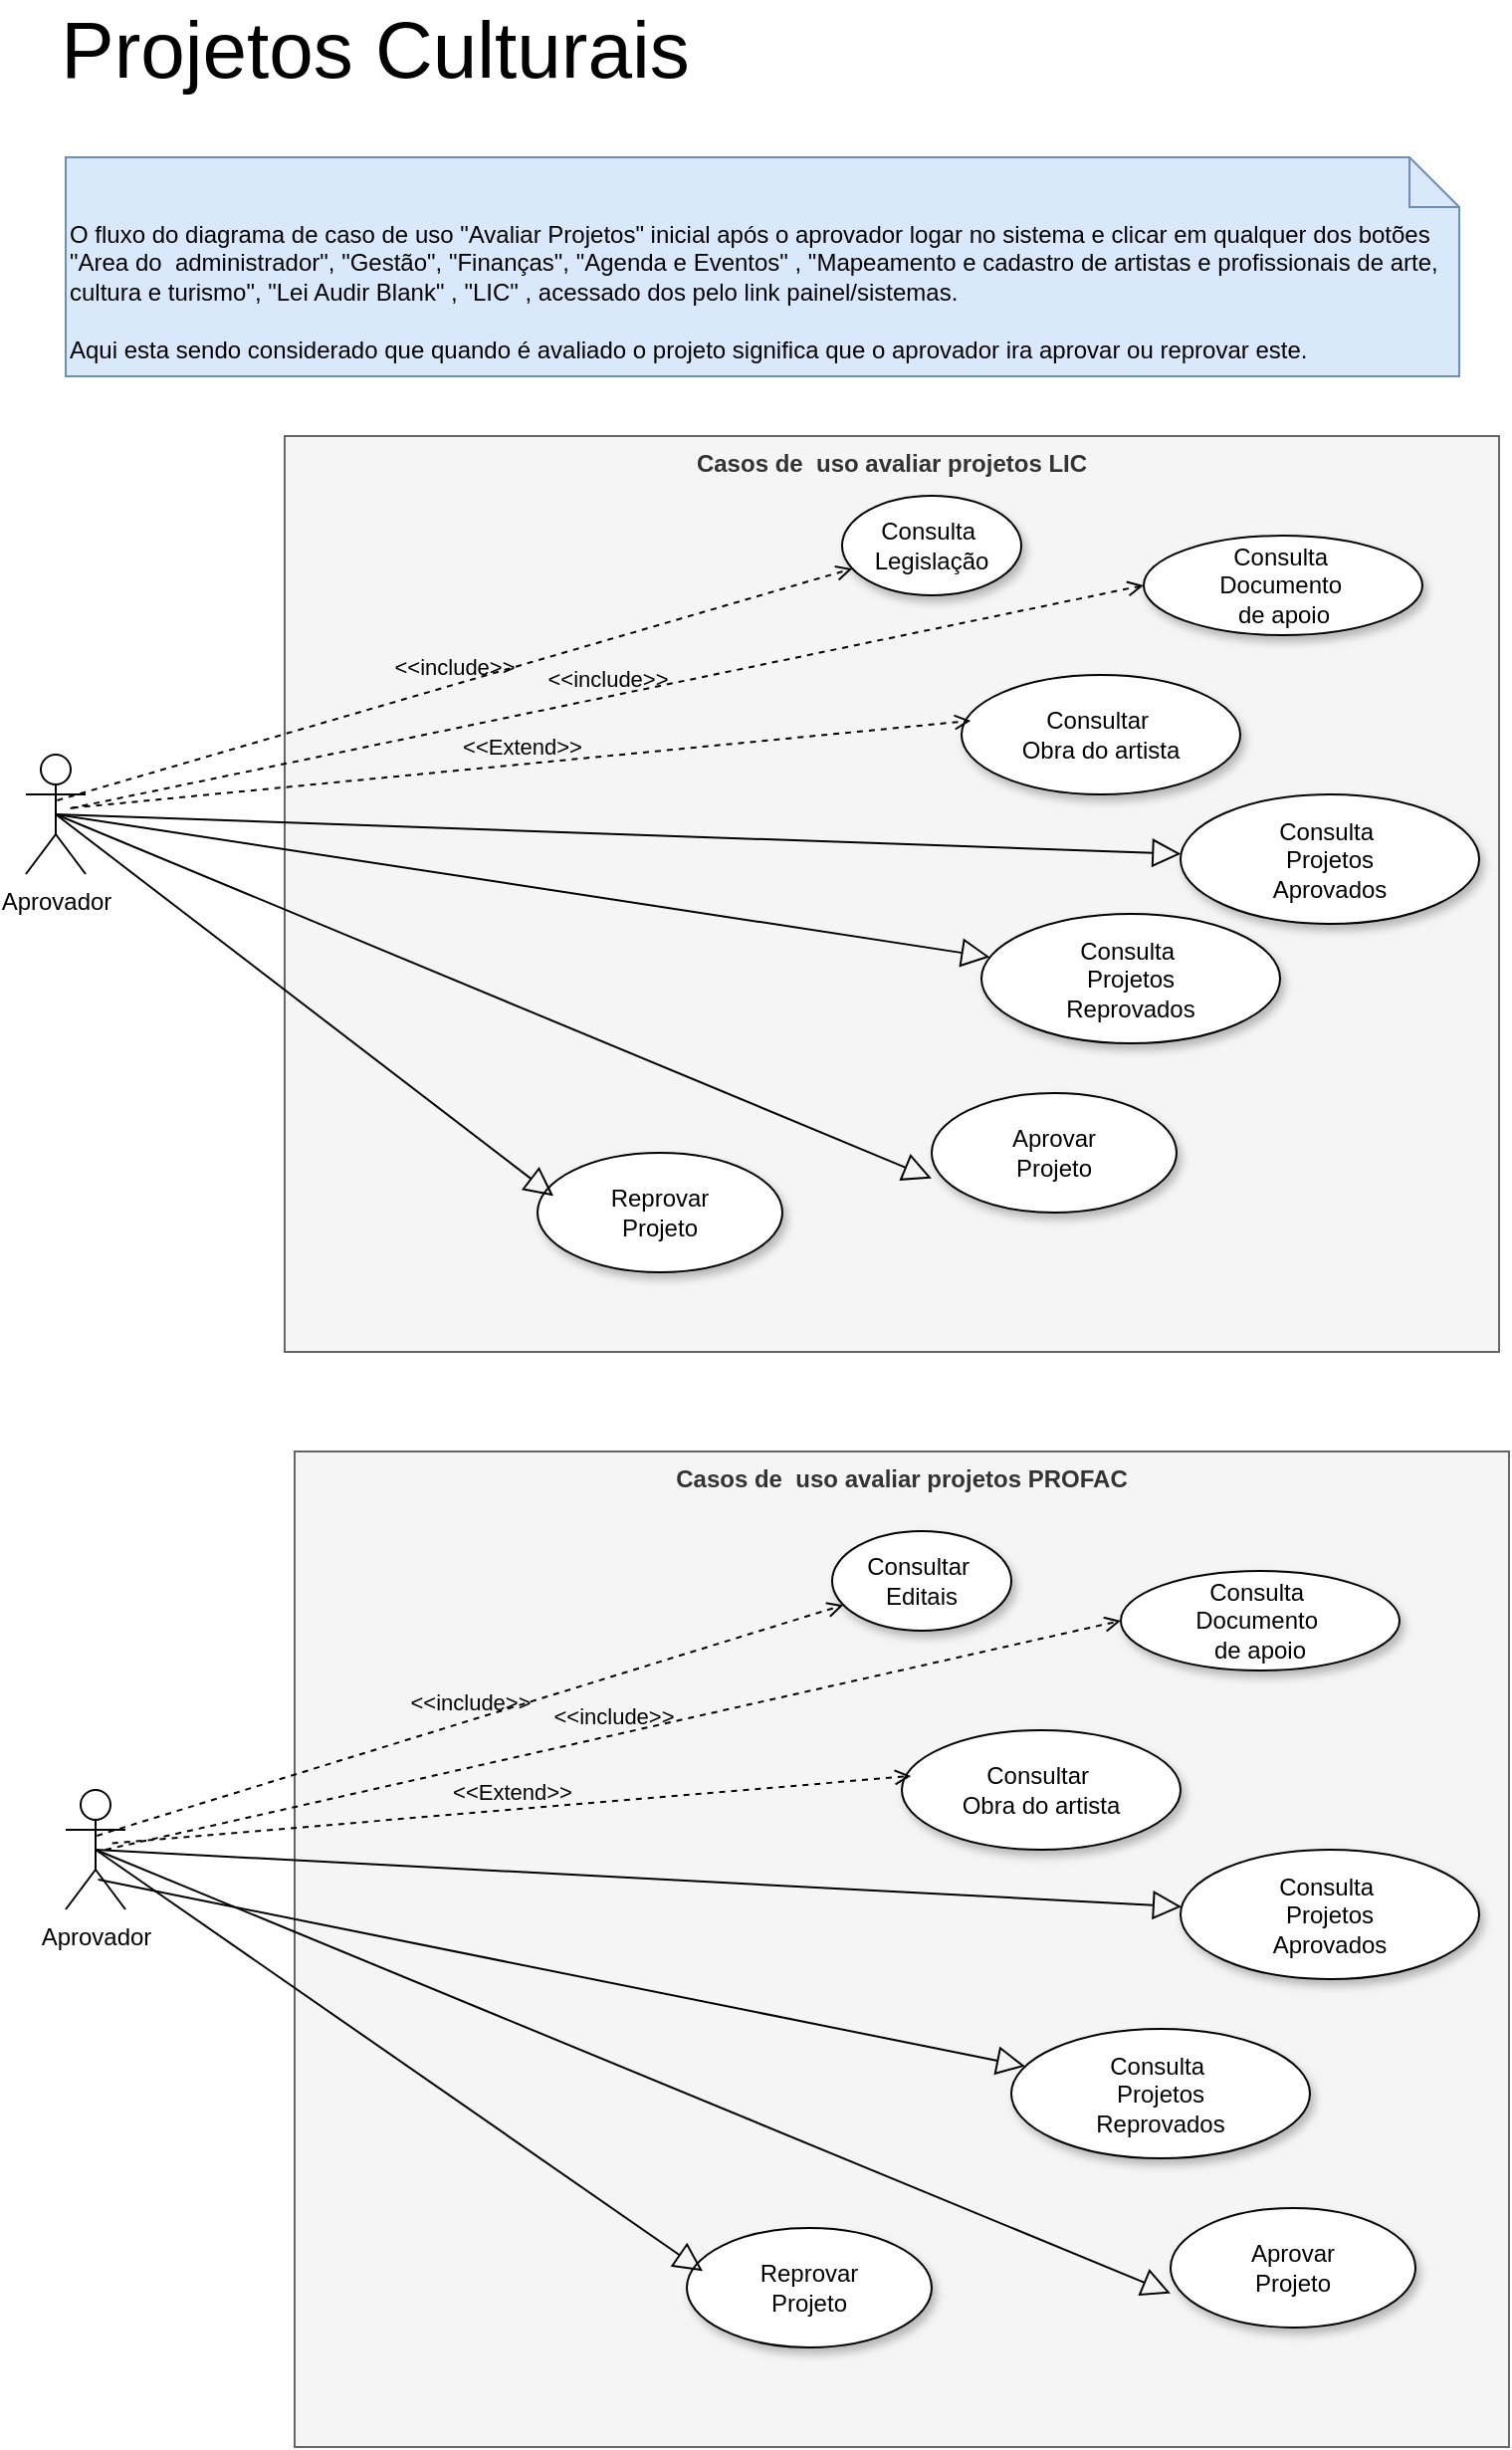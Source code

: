 <mxfile version="21.1.2" type="github">
  <diagram name="Página-1" id="rkHG6nmuOjkpt8-TUzvK">
    <mxGraphModel dx="2688" dy="477" grid="1" gridSize="10" guides="1" tooltips="1" connect="1" arrows="1" fold="1" page="1" pageScale="1" pageWidth="827" pageHeight="1169" math="0" shadow="0">
      <root>
        <mxCell id="0" />
        <mxCell id="1" parent="0" />
        <mxCell id="nVL4J-MFMbPPPKdqbXxZ-2" value="&lt;span style=&quot;font-size: 40px;&quot;&gt;Projetos Culturais&lt;/span&gt;" style="text;html=1;strokeColor=none;fillColor=none;align=center;verticalAlign=middle;whiteSpace=wrap;rounded=0;" parent="1" vertex="1">
          <mxGeometry x="-1609" y="30" width="329" height="30" as="geometry" />
        </mxCell>
        <mxCell id="ASfWBYzMuZ3_pJoTGtA6-18" value="Casos de&amp;nbsp; uso avaliar projetos LIC" style="shape=rect;html=1;verticalAlign=top;fontStyle=1;whiteSpace=wrap;align=center;fillColor=#f5f5f5;fontColor=#333333;strokeColor=#666666;" parent="1" vertex="1">
          <mxGeometry x="-1490" y="240" width="610" height="460" as="geometry" />
        </mxCell>
        <mxCell id="ASfWBYzMuZ3_pJoTGtA6-19" value="Consulta&amp;nbsp;&lt;br&gt;Projetos &lt;br&gt;Aprovados" style="ellipse;whiteSpace=wrap;html=1;shadow=1;" parent="1" vertex="1">
          <mxGeometry x="-1040" y="420" width="150" height="65" as="geometry" />
        </mxCell>
        <mxCell id="ASfWBYzMuZ3_pJoTGtA6-22" value="Aprovar &lt;br&gt;Projeto" style="ellipse;whiteSpace=wrap;html=1;shadow=1;" parent="1" vertex="1">
          <mxGeometry x="-1165" y="570" width="123" height="60" as="geometry" />
        </mxCell>
        <mxCell id="ASfWBYzMuZ3_pJoTGtA6-24" value="" style="edgeStyle=none;html=1;endArrow=block;endFill=0;endSize=12;verticalAlign=bottom;rounded=0;entryX=0;entryY=0.714;entryDx=0;entryDy=0;entryPerimeter=0;exitX=0.5;exitY=0.5;exitDx=0;exitDy=0;exitPerimeter=0;" parent="1" source="ASfWBYzMuZ3_pJoTGtA6-20" target="ASfWBYzMuZ3_pJoTGtA6-22" edge="1">
          <mxGeometry width="160" relative="1" as="geometry">
            <mxPoint x="-1549" y="424.5" as="sourcePoint" />
            <mxPoint x="-1389" y="424.5" as="targetPoint" />
          </mxGeometry>
        </mxCell>
        <mxCell id="ASfWBYzMuZ3_pJoTGtA6-26" value="Consultar&amp;nbsp;&lt;br&gt;Obra do artista" style="ellipse;whiteSpace=wrap;html=1;shadow=1;" parent="1" vertex="1">
          <mxGeometry x="-1150" y="360" width="140" height="60" as="geometry" />
        </mxCell>
        <mxCell id="ASfWBYzMuZ3_pJoTGtA6-31" value="O fluxo do diagrama de caso de uso &quot;Avaliar Projetos&quot; inicial após o aprovador logar no sistema e clicar em qualquer dos botões&amp;nbsp; &quot;Area do&amp;nbsp; administrador&quot;, &quot;Gestão&quot;, &quot;Finanças&quot;, &quot;Agenda e Eventos&quot; , &quot;Mapeamento e cadastro de artistas e profissionais de arte, cultura e turismo&quot;, &quot;Lei Audir Blank&quot; , &quot;LIC&quot; , acessado dos pelo link painel/sistemas.&lt;br style=&quot;border-color: var(--border-color);&quot;&gt;&lt;br&gt;Aqui esta sendo considerado que quando é avaliado o projeto significa que o aprovador ira aprovar ou reprovar este." style="shape=note2;boundedLbl=1;whiteSpace=wrap;html=1;size=25;verticalAlign=top;align=left;fillColor=#dae8fc;strokeColor=#6c8ebf;" parent="1" vertex="1">
          <mxGeometry x="-1600" y="100" width="700" height="110" as="geometry" />
        </mxCell>
        <mxCell id="8yAerhRt3FJ0ebHKItId-1" value="Reprovar&lt;br&gt;Projeto" style="ellipse;whiteSpace=wrap;html=1;shadow=1;" parent="1" vertex="1">
          <mxGeometry x="-1363" y="600" width="123" height="60" as="geometry" />
        </mxCell>
        <mxCell id="8yAerhRt3FJ0ebHKItId-2" value="" style="edgeStyle=none;html=1;endArrow=block;endFill=0;endSize=12;verticalAlign=bottom;rounded=0;entryX=0.065;entryY=0.361;entryDx=0;entryDy=0;entryPerimeter=0;exitX=0.5;exitY=0.5;exitDx=0;exitDy=0;exitPerimeter=0;" parent="1" source="ASfWBYzMuZ3_pJoTGtA6-20" target="8yAerhRt3FJ0ebHKItId-1" edge="1">
          <mxGeometry width="160" relative="1" as="geometry">
            <mxPoint x="-1610" y="440" as="sourcePoint" />
            <mxPoint x="-1083" y="323" as="targetPoint" />
          </mxGeometry>
        </mxCell>
        <mxCell id="8yAerhRt3FJ0ebHKItId-4" value="&amp;lt;&amp;lt;Extend&amp;gt;&amp;gt;" style="edgeStyle=none;html=1;endArrow=open;verticalAlign=bottom;dashed=1;labelBackgroundColor=none;rounded=0;entryX=0.033;entryY=0.383;entryDx=0;entryDy=0;entryPerimeter=0;exitX=0.778;exitY=0.446;exitDx=0;exitDy=0;exitPerimeter=0;" parent="1" source="ASfWBYzMuZ3_pJoTGtA6-20" target="ASfWBYzMuZ3_pJoTGtA6-26" edge="1">
          <mxGeometry width="160" relative="1" as="geometry">
            <mxPoint x="-1610" y="440" as="sourcePoint" />
            <mxPoint x="-1247" y="363" as="targetPoint" />
          </mxGeometry>
        </mxCell>
        <mxCell id="8yAerhRt3FJ0ebHKItId-5" value="Consulta&amp;nbsp;&lt;br&gt;Legislação" style="ellipse;whiteSpace=wrap;html=1;shadow=1;" parent="1" vertex="1">
          <mxGeometry x="-1210" y="270" width="90" height="50" as="geometry" />
        </mxCell>
        <mxCell id="8yAerhRt3FJ0ebHKItId-6" value="&amp;lt;&amp;lt;include&amp;gt;&amp;gt;" style="edgeStyle=none;html=1;endArrow=open;verticalAlign=bottom;dashed=1;labelBackgroundColor=none;rounded=0;exitX=0.522;exitY=0.383;exitDx=0;exitDy=0;exitPerimeter=0;" parent="1" source="ASfWBYzMuZ3_pJoTGtA6-20" target="8yAerhRt3FJ0ebHKItId-5" edge="1">
          <mxGeometry width="160" relative="1" as="geometry">
            <mxPoint x="-1560" y="460" as="sourcePoint" />
            <mxPoint x="-1206" y="645" as="targetPoint" />
          </mxGeometry>
        </mxCell>
        <mxCell id="8yAerhRt3FJ0ebHKItId-7" value="Consulta&amp;nbsp;&lt;br&gt;Documento&amp;nbsp;&lt;br&gt;de apoio" style="ellipse;whiteSpace=wrap;html=1;shadow=1;" parent="1" vertex="1">
          <mxGeometry x="-1058.5" y="290" width="140" height="50" as="geometry" />
        </mxCell>
        <mxCell id="8yAerhRt3FJ0ebHKItId-8" value="&amp;lt;&amp;lt;include&amp;gt;&amp;gt;" style="edgeStyle=none;html=1;endArrow=open;verticalAlign=bottom;dashed=1;labelBackgroundColor=none;rounded=0;exitX=0.744;exitY=0.45;exitDx=0;exitDy=0;exitPerimeter=0;entryX=0;entryY=0.5;entryDx=0;entryDy=0;" parent="1" source="ASfWBYzMuZ3_pJoTGtA6-20" target="8yAerhRt3FJ0ebHKItId-7" edge="1">
          <mxGeometry width="160" relative="1" as="geometry">
            <mxPoint x="-1628" y="423" as="sourcePoint" />
            <mxPoint x="-1119" y="370" as="targetPoint" />
          </mxGeometry>
        </mxCell>
        <mxCell id="8yAerhRt3FJ0ebHKItId-9" value="Consulta&amp;nbsp;&lt;br&gt;Projetos &lt;br&gt;Reprovados" style="ellipse;whiteSpace=wrap;html=1;shadow=1;" parent="1" vertex="1">
          <mxGeometry x="-1140" y="480" width="150" height="65" as="geometry" />
        </mxCell>
        <mxCell id="8yAerhRt3FJ0ebHKItId-10" value="" style="edgeStyle=none;html=1;endArrow=block;endFill=0;endSize=12;verticalAlign=bottom;rounded=0;exitX=0.5;exitY=0.5;exitDx=0;exitDy=0;exitPerimeter=0;" parent="1" source="ASfWBYzMuZ3_pJoTGtA6-20" target="ASfWBYzMuZ3_pJoTGtA6-19" edge="1">
          <mxGeometry width="160" relative="1" as="geometry">
            <mxPoint x="-1629" y="430" as="sourcePoint" />
            <mxPoint x="-1040" y="673" as="targetPoint" />
          </mxGeometry>
        </mxCell>
        <mxCell id="8yAerhRt3FJ0ebHKItId-11" value="" style="edgeStyle=none;html=1;endArrow=block;endFill=0;endSize=12;verticalAlign=bottom;rounded=0;exitX=0.5;exitY=0.5;exitDx=0;exitDy=0;exitPerimeter=0;" parent="1" source="ASfWBYzMuZ3_pJoTGtA6-20" target="8yAerhRt3FJ0ebHKItId-9" edge="1">
          <mxGeometry width="160" relative="1" as="geometry">
            <mxPoint x="-1629" y="430" as="sourcePoint" />
            <mxPoint x="-1100" y="415" as="targetPoint" />
          </mxGeometry>
        </mxCell>
        <mxCell id="e_GU5G71zrDBPuEL5og7-1" value="Casos de&amp;nbsp; uso avaliar projetos PROFAC" style="shape=rect;html=1;verticalAlign=top;fontStyle=1;whiteSpace=wrap;align=center;fillColor=#f5f5f5;fontColor=#333333;strokeColor=#666666;" parent="1" vertex="1">
          <mxGeometry x="-1485" y="750" width="610" height="500" as="geometry" />
        </mxCell>
        <mxCell id="e_GU5G71zrDBPuEL5og7-2" value="Consulta&amp;nbsp;&lt;br&gt;Projetos &lt;br&gt;Aprovados" style="ellipse;whiteSpace=wrap;html=1;shadow=1;" parent="1" vertex="1">
          <mxGeometry x="-1040" y="950" width="150" height="65" as="geometry" />
        </mxCell>
        <mxCell id="e_GU5G71zrDBPuEL5og7-3" value="Aprovador" style="shape=umlActor;html=1;verticalLabelPosition=bottom;verticalAlign=top;align=center;" parent="1" vertex="1">
          <mxGeometry x="-1600" y="920" width="30" height="60" as="geometry" />
        </mxCell>
        <mxCell id="e_GU5G71zrDBPuEL5og7-4" value="Aprovar &lt;br&gt;Projeto" style="ellipse;whiteSpace=wrap;html=1;shadow=1;" parent="1" vertex="1">
          <mxGeometry x="-1045" y="1130" width="123" height="60" as="geometry" />
        </mxCell>
        <mxCell id="e_GU5G71zrDBPuEL5og7-5" value="" style="edgeStyle=none;html=1;endArrow=block;endFill=0;endSize=12;verticalAlign=bottom;rounded=0;entryX=0;entryY=0.714;entryDx=0;entryDy=0;entryPerimeter=0;exitX=0.5;exitY=0.5;exitDx=0;exitDy=0;exitPerimeter=0;" parent="1" source="e_GU5G71zrDBPuEL5og7-3" target="e_GU5G71zrDBPuEL5og7-4" edge="1">
          <mxGeometry width="160" relative="1" as="geometry">
            <mxPoint x="-1544" y="934.5" as="sourcePoint" />
            <mxPoint x="-1384" y="934.5" as="targetPoint" />
          </mxGeometry>
        </mxCell>
        <mxCell id="e_GU5G71zrDBPuEL5og7-6" value="Consultar&amp;nbsp;&lt;br&gt;Obra do artista" style="ellipse;whiteSpace=wrap;html=1;shadow=1;" parent="1" vertex="1">
          <mxGeometry x="-1180" y="890" width="140" height="60" as="geometry" />
        </mxCell>
        <mxCell id="e_GU5G71zrDBPuEL5og7-7" value="Reprovar&lt;br&gt;Projeto" style="ellipse;whiteSpace=wrap;html=1;shadow=1;" parent="1" vertex="1">
          <mxGeometry x="-1288" y="1140" width="123" height="60" as="geometry" />
        </mxCell>
        <mxCell id="e_GU5G71zrDBPuEL5og7-8" value="" style="edgeStyle=none;html=1;endArrow=block;endFill=0;endSize=12;verticalAlign=bottom;rounded=0;entryX=0.065;entryY=0.361;entryDx=0;entryDy=0;entryPerimeter=0;exitX=0.5;exitY=0.5;exitDx=0;exitDy=0;exitPerimeter=0;" parent="1" source="e_GU5G71zrDBPuEL5og7-3" target="e_GU5G71zrDBPuEL5og7-7" edge="1">
          <mxGeometry width="160" relative="1" as="geometry">
            <mxPoint x="-1605" y="950" as="sourcePoint" />
            <mxPoint x="-1078" y="833" as="targetPoint" />
          </mxGeometry>
        </mxCell>
        <mxCell id="e_GU5G71zrDBPuEL5og7-9" value="&amp;lt;&amp;lt;Extend&amp;gt;&amp;gt;" style="edgeStyle=none;html=1;endArrow=open;verticalAlign=bottom;dashed=1;labelBackgroundColor=none;rounded=0;entryX=0.033;entryY=0.383;entryDx=0;entryDy=0;entryPerimeter=0;exitX=0.778;exitY=0.446;exitDx=0;exitDy=0;exitPerimeter=0;" parent="1" source="e_GU5G71zrDBPuEL5og7-3" target="e_GU5G71zrDBPuEL5og7-6" edge="1">
          <mxGeometry width="160" relative="1" as="geometry">
            <mxPoint x="-1605" y="950" as="sourcePoint" />
            <mxPoint x="-1242" y="873" as="targetPoint" />
          </mxGeometry>
        </mxCell>
        <mxCell id="e_GU5G71zrDBPuEL5og7-10" value="Consultar&amp;nbsp;&lt;br&gt;Editais" style="ellipse;whiteSpace=wrap;html=1;shadow=1;" parent="1" vertex="1">
          <mxGeometry x="-1215" y="790" width="90" height="50" as="geometry" />
        </mxCell>
        <mxCell id="e_GU5G71zrDBPuEL5og7-11" value="&amp;lt;&amp;lt;include&amp;gt;&amp;gt;" style="edgeStyle=none;html=1;endArrow=open;verticalAlign=bottom;dashed=1;labelBackgroundColor=none;rounded=0;exitX=0.522;exitY=0.383;exitDx=0;exitDy=0;exitPerimeter=0;" parent="1" source="e_GU5G71zrDBPuEL5og7-3" target="e_GU5G71zrDBPuEL5og7-10" edge="1">
          <mxGeometry width="160" relative="1" as="geometry">
            <mxPoint x="-1555" y="970" as="sourcePoint" />
            <mxPoint x="-1201" y="1155" as="targetPoint" />
          </mxGeometry>
        </mxCell>
        <mxCell id="e_GU5G71zrDBPuEL5og7-12" value="Consulta&amp;nbsp;&lt;br&gt;Documento&amp;nbsp;&lt;br&gt;de apoio" style="ellipse;whiteSpace=wrap;html=1;shadow=1;" parent="1" vertex="1">
          <mxGeometry x="-1070" y="810" width="140" height="50" as="geometry" />
        </mxCell>
        <mxCell id="e_GU5G71zrDBPuEL5og7-13" value="&amp;lt;&amp;lt;include&amp;gt;&amp;gt;" style="edgeStyle=none;html=1;endArrow=open;verticalAlign=bottom;dashed=1;labelBackgroundColor=none;rounded=0;entryX=0;entryY=0.5;entryDx=0;entryDy=0;" parent="1" target="e_GU5G71zrDBPuEL5og7-12" edge="1">
          <mxGeometry width="160" relative="1" as="geometry">
            <mxPoint x="-1580" y="950" as="sourcePoint" />
            <mxPoint x="-1114" y="880" as="targetPoint" />
          </mxGeometry>
        </mxCell>
        <mxCell id="e_GU5G71zrDBPuEL5og7-14" value="Consulta&amp;nbsp;&lt;br&gt;Projetos &lt;br&gt;Reprovados" style="ellipse;whiteSpace=wrap;html=1;shadow=1;" parent="1" vertex="1">
          <mxGeometry x="-1125" y="1040" width="150" height="65" as="geometry" />
        </mxCell>
        <mxCell id="e_GU5G71zrDBPuEL5og7-15" value="" style="edgeStyle=none;html=1;endArrow=block;endFill=0;endSize=12;verticalAlign=bottom;rounded=0;exitX=0.5;exitY=0.5;exitDx=0;exitDy=0;exitPerimeter=0;" parent="1" source="e_GU5G71zrDBPuEL5og7-3" target="e_GU5G71zrDBPuEL5og7-2" edge="1">
          <mxGeometry width="160" relative="1" as="geometry">
            <mxPoint x="-1624" y="940" as="sourcePoint" />
            <mxPoint x="-1035" y="1183" as="targetPoint" />
          </mxGeometry>
        </mxCell>
        <mxCell id="e_GU5G71zrDBPuEL5og7-16" value="" style="edgeStyle=none;html=1;endArrow=block;endFill=0;endSize=12;verticalAlign=bottom;rounded=0;exitX=0.544;exitY=0.75;exitDx=0;exitDy=0;exitPerimeter=0;" parent="1" source="e_GU5G71zrDBPuEL5og7-3" target="e_GU5G71zrDBPuEL5og7-14" edge="1">
          <mxGeometry width="160" relative="1" as="geometry">
            <mxPoint x="-1624" y="940" as="sourcePoint" />
            <mxPoint x="-1095" y="925" as="targetPoint" />
          </mxGeometry>
        </mxCell>
        <mxCell id="ASfWBYzMuZ3_pJoTGtA6-20" value="Aprovador" style="shape=umlActor;html=1;verticalLabelPosition=bottom;verticalAlign=top;align=center;" parent="1" vertex="1">
          <mxGeometry x="-1620" y="400" width="30" height="60" as="geometry" />
        </mxCell>
      </root>
    </mxGraphModel>
  </diagram>
</mxfile>
